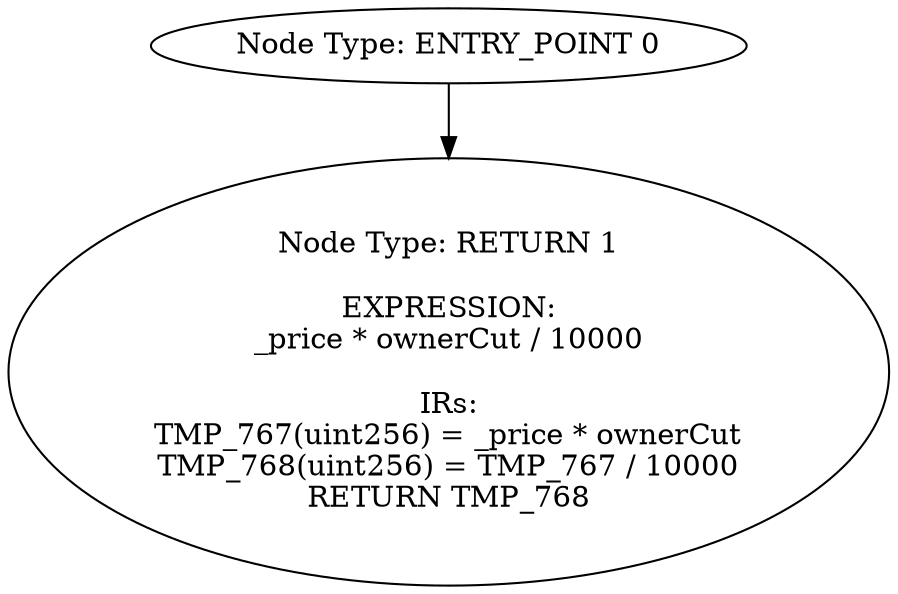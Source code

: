 digraph{
0[label="Node Type: ENTRY_POINT 0
"];
0->1;
1[label="Node Type: RETURN 1

EXPRESSION:
_price * ownerCut / 10000

IRs:
TMP_767(uint256) = _price * ownerCut
TMP_768(uint256) = TMP_767 / 10000
RETURN TMP_768"];
}
